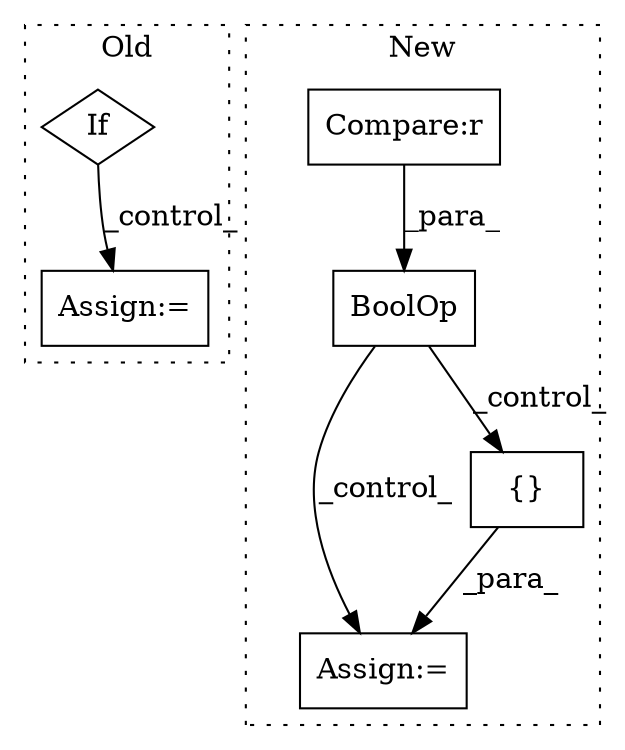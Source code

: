 digraph G {
subgraph cluster0 {
1 [label="If" a="96" s="6630,6679" l="3,14" shape="diamond"];
6 [label="Assign:=" a="68" s="6715" l="3" shape="box"];
label = "Old";
style="dotted";
}
subgraph cluster1 {
2 [label="BoolOp" a="72" s="6690" l="187" shape="box"];
3 [label="Compare:r" a="40" s="6826" l="37" shape="box"];
4 [label="Assign:=" a="68" s="7009" l="3" shape="box"];
5 [label="{}" a="95" s="7012,7123" l="18,14" shape="box"];
label = "New";
style="dotted";
}
1 -> 6 [label="_control_"];
2 -> 5 [label="_control_"];
2 -> 4 [label="_control_"];
3 -> 2 [label="_para_"];
5 -> 4 [label="_para_"];
}
